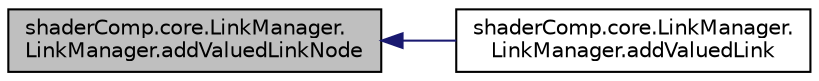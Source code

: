 digraph "shaderComp.core.LinkManager.LinkManager.addValuedLinkNode"
{
  edge [fontname="Helvetica",fontsize="10",labelfontname="Helvetica",labelfontsize="10"];
  node [fontname="Helvetica",fontsize="10",shape=record];
  rankdir="LR";
  Node1 [label="shaderComp.core.LinkManager.\lLinkManager.addValuedLinkNode",height=0.2,width=0.4,color="black", fillcolor="grey75", style="filled" fontcolor="black"];
  Node1 -> Node2 [dir="back",color="midnightblue",fontsize="10",style="solid",fontname="Helvetica"];
  Node2 [label="shaderComp.core.LinkManager.\lLinkManager.addValuedLink",height=0.2,width=0.4,color="black", fillcolor="white", style="filled",URL="$classshader_comp_1_1core_1_1_link_manager_1_1_link_manager.html#ac8d69886520c777e51b394ae03a0abbb",tooltip="Create a link between a constant (a value) and an input variable. "];
}
